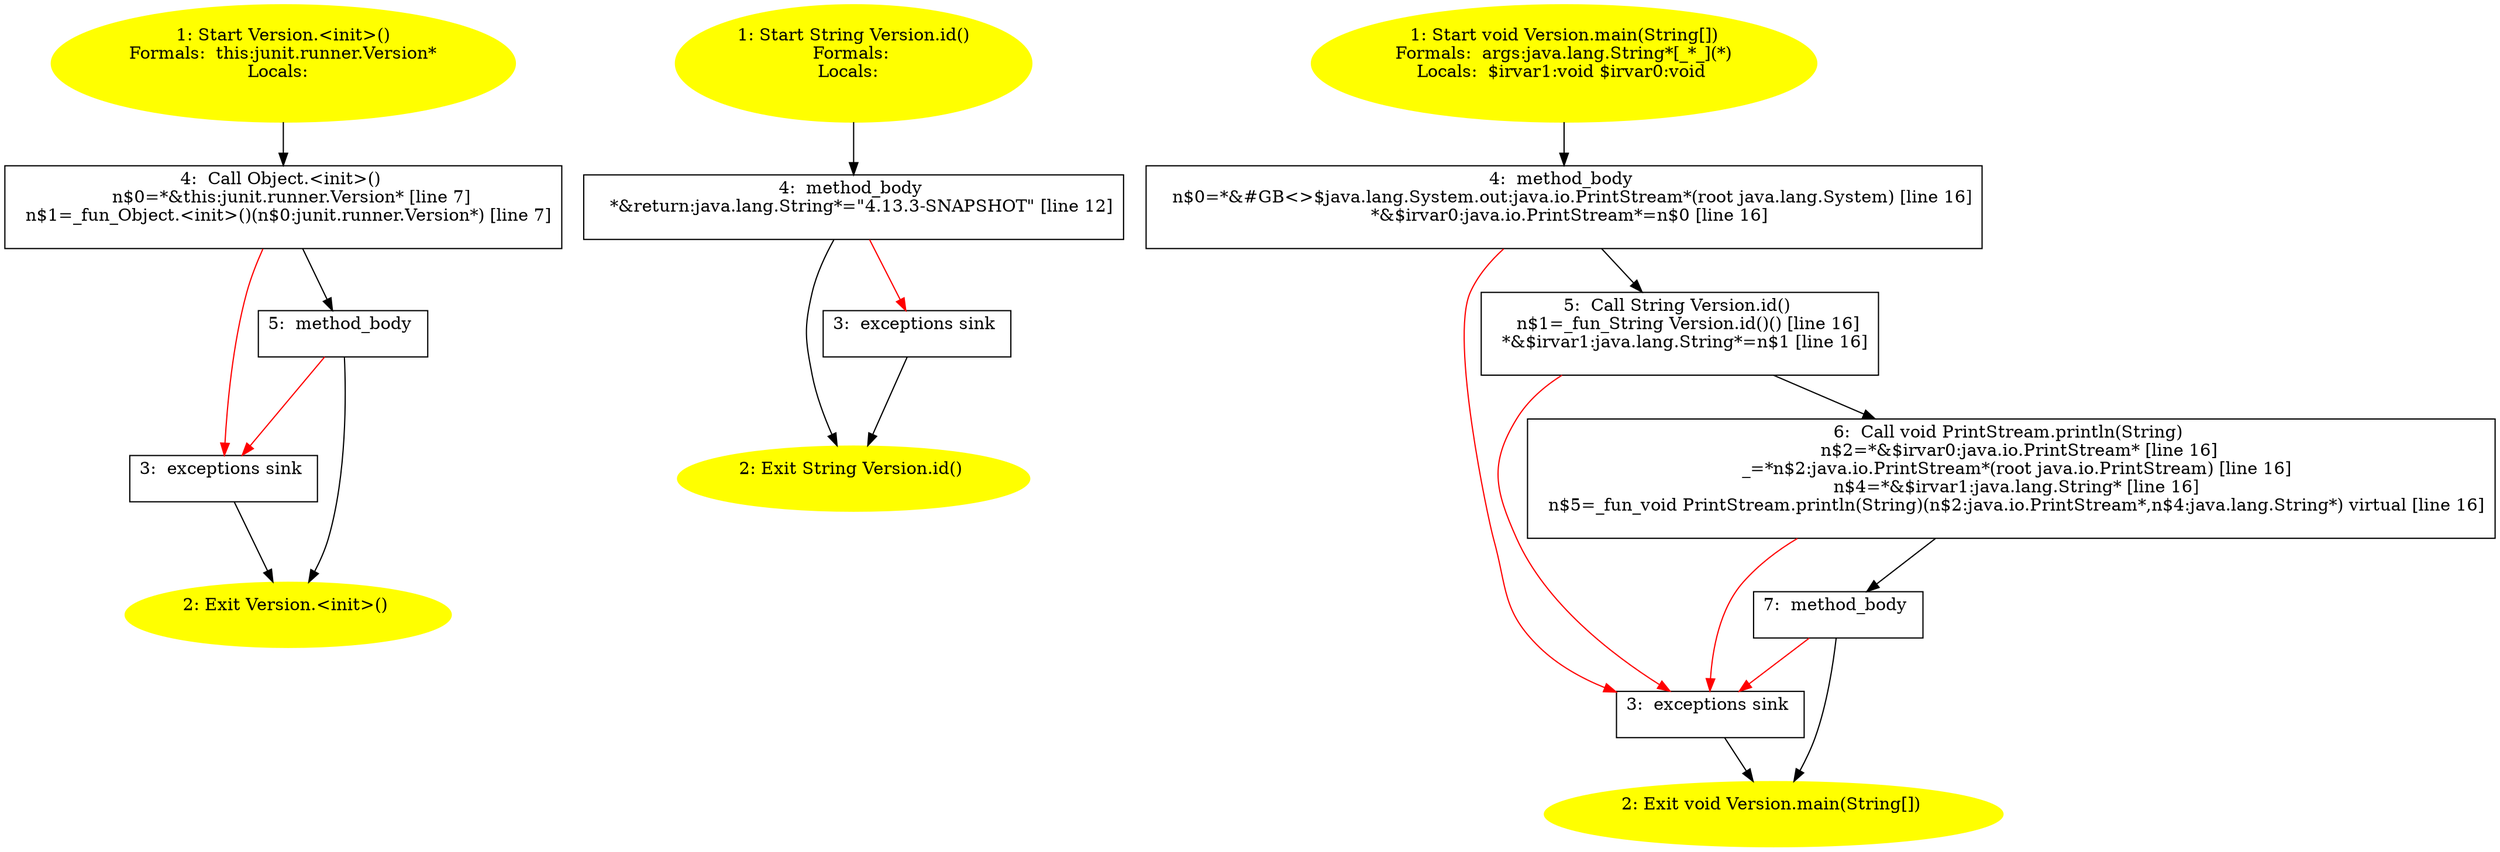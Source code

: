 /* @generated */
digraph cfg {
"junit.runner.Version.<init>().d8835264381966050eb51759c676a5c9_1" [label="1: Start Version.<init>()\nFormals:  this:junit.runner.Version*\nLocals:  \n  " color=yellow style=filled]
	

	 "junit.runner.Version.<init>().d8835264381966050eb51759c676a5c9_1" -> "junit.runner.Version.<init>().d8835264381966050eb51759c676a5c9_4" ;
"junit.runner.Version.<init>().d8835264381966050eb51759c676a5c9_2" [label="2: Exit Version.<init>() \n  " color=yellow style=filled]
	

"junit.runner.Version.<init>().d8835264381966050eb51759c676a5c9_3" [label="3:  exceptions sink \n  " shape="box"]
	

	 "junit.runner.Version.<init>().d8835264381966050eb51759c676a5c9_3" -> "junit.runner.Version.<init>().d8835264381966050eb51759c676a5c9_2" ;
"junit.runner.Version.<init>().d8835264381966050eb51759c676a5c9_4" [label="4:  Call Object.<init>() \n   n$0=*&this:junit.runner.Version* [line 7]\n  n$1=_fun_Object.<init>()(n$0:junit.runner.Version*) [line 7]\n " shape="box"]
	

	 "junit.runner.Version.<init>().d8835264381966050eb51759c676a5c9_4" -> "junit.runner.Version.<init>().d8835264381966050eb51759c676a5c9_5" ;
	 "junit.runner.Version.<init>().d8835264381966050eb51759c676a5c9_4" -> "junit.runner.Version.<init>().d8835264381966050eb51759c676a5c9_3" [color="red" ];
"junit.runner.Version.<init>().d8835264381966050eb51759c676a5c9_5" [label="5:  method_body \n  " shape="box"]
	

	 "junit.runner.Version.<init>().d8835264381966050eb51759c676a5c9_5" -> "junit.runner.Version.<init>().d8835264381966050eb51759c676a5c9_2" ;
	 "junit.runner.Version.<init>().d8835264381966050eb51759c676a5c9_5" -> "junit.runner.Version.<init>().d8835264381966050eb51759c676a5c9_3" [color="red" ];
"junit.runner.Version.id():java.lang.String.b316afeed078b822f2fdb75bcf78454a_1" [label="1: Start String Version.id()\nFormals: \nLocals:  \n  " color=yellow style=filled]
	

	 "junit.runner.Version.id():java.lang.String.b316afeed078b822f2fdb75bcf78454a_1" -> "junit.runner.Version.id():java.lang.String.b316afeed078b822f2fdb75bcf78454a_4" ;
"junit.runner.Version.id():java.lang.String.b316afeed078b822f2fdb75bcf78454a_2" [label="2: Exit String Version.id() \n  " color=yellow style=filled]
	

"junit.runner.Version.id():java.lang.String.b316afeed078b822f2fdb75bcf78454a_3" [label="3:  exceptions sink \n  " shape="box"]
	

	 "junit.runner.Version.id():java.lang.String.b316afeed078b822f2fdb75bcf78454a_3" -> "junit.runner.Version.id():java.lang.String.b316afeed078b822f2fdb75bcf78454a_2" ;
"junit.runner.Version.id():java.lang.String.b316afeed078b822f2fdb75bcf78454a_4" [label="4:  method_body \n   *&return:java.lang.String*=\"4.13.3-SNAPSHOT\" [line 12]\n " shape="box"]
	

	 "junit.runner.Version.id():java.lang.String.b316afeed078b822f2fdb75bcf78454a_4" -> "junit.runner.Version.id():java.lang.String.b316afeed078b822f2fdb75bcf78454a_2" ;
	 "junit.runner.Version.id():java.lang.String.b316afeed078b822f2fdb75bcf78454a_4" -> "junit.runner.Version.id():java.lang.String.b316afeed078b822f2fdb75bcf78454a_3" [color="red" ];
"junit.runner.Version.main(java.lang.String[]):void.5027fee1e0eccf56d9792b424db6f1e2_1" [label="1: Start void Version.main(String[])\nFormals:  args:java.lang.String*[_*_](*)\nLocals:  $irvar1:void $irvar0:void \n  " color=yellow style=filled]
	

	 "junit.runner.Version.main(java.lang.String[]):void.5027fee1e0eccf56d9792b424db6f1e2_1" -> "junit.runner.Version.main(java.lang.String[]):void.5027fee1e0eccf56d9792b424db6f1e2_4" ;
"junit.runner.Version.main(java.lang.String[]):void.5027fee1e0eccf56d9792b424db6f1e2_2" [label="2: Exit void Version.main(String[]) \n  " color=yellow style=filled]
	

"junit.runner.Version.main(java.lang.String[]):void.5027fee1e0eccf56d9792b424db6f1e2_3" [label="3:  exceptions sink \n  " shape="box"]
	

	 "junit.runner.Version.main(java.lang.String[]):void.5027fee1e0eccf56d9792b424db6f1e2_3" -> "junit.runner.Version.main(java.lang.String[]):void.5027fee1e0eccf56d9792b424db6f1e2_2" ;
"junit.runner.Version.main(java.lang.String[]):void.5027fee1e0eccf56d9792b424db6f1e2_4" [label="4:  method_body \n   n$0=*&#GB<>$java.lang.System.out:java.io.PrintStream*(root java.lang.System) [line 16]\n  *&$irvar0:java.io.PrintStream*=n$0 [line 16]\n " shape="box"]
	

	 "junit.runner.Version.main(java.lang.String[]):void.5027fee1e0eccf56d9792b424db6f1e2_4" -> "junit.runner.Version.main(java.lang.String[]):void.5027fee1e0eccf56d9792b424db6f1e2_5" ;
	 "junit.runner.Version.main(java.lang.String[]):void.5027fee1e0eccf56d9792b424db6f1e2_4" -> "junit.runner.Version.main(java.lang.String[]):void.5027fee1e0eccf56d9792b424db6f1e2_3" [color="red" ];
"junit.runner.Version.main(java.lang.String[]):void.5027fee1e0eccf56d9792b424db6f1e2_5" [label="5:  Call String Version.id() \n   n$1=_fun_String Version.id()() [line 16]\n  *&$irvar1:java.lang.String*=n$1 [line 16]\n " shape="box"]
	

	 "junit.runner.Version.main(java.lang.String[]):void.5027fee1e0eccf56d9792b424db6f1e2_5" -> "junit.runner.Version.main(java.lang.String[]):void.5027fee1e0eccf56d9792b424db6f1e2_6" ;
	 "junit.runner.Version.main(java.lang.String[]):void.5027fee1e0eccf56d9792b424db6f1e2_5" -> "junit.runner.Version.main(java.lang.String[]):void.5027fee1e0eccf56d9792b424db6f1e2_3" [color="red" ];
"junit.runner.Version.main(java.lang.String[]):void.5027fee1e0eccf56d9792b424db6f1e2_6" [label="6:  Call void PrintStream.println(String) \n   n$2=*&$irvar0:java.io.PrintStream* [line 16]\n  _=*n$2:java.io.PrintStream*(root java.io.PrintStream) [line 16]\n  n$4=*&$irvar1:java.lang.String* [line 16]\n  n$5=_fun_void PrintStream.println(String)(n$2:java.io.PrintStream*,n$4:java.lang.String*) virtual [line 16]\n " shape="box"]
	

	 "junit.runner.Version.main(java.lang.String[]):void.5027fee1e0eccf56d9792b424db6f1e2_6" -> "junit.runner.Version.main(java.lang.String[]):void.5027fee1e0eccf56d9792b424db6f1e2_7" ;
	 "junit.runner.Version.main(java.lang.String[]):void.5027fee1e0eccf56d9792b424db6f1e2_6" -> "junit.runner.Version.main(java.lang.String[]):void.5027fee1e0eccf56d9792b424db6f1e2_3" [color="red" ];
"junit.runner.Version.main(java.lang.String[]):void.5027fee1e0eccf56d9792b424db6f1e2_7" [label="7:  method_body \n  " shape="box"]
	

	 "junit.runner.Version.main(java.lang.String[]):void.5027fee1e0eccf56d9792b424db6f1e2_7" -> "junit.runner.Version.main(java.lang.String[]):void.5027fee1e0eccf56d9792b424db6f1e2_2" ;
	 "junit.runner.Version.main(java.lang.String[]):void.5027fee1e0eccf56d9792b424db6f1e2_7" -> "junit.runner.Version.main(java.lang.String[]):void.5027fee1e0eccf56d9792b424db6f1e2_3" [color="red" ];
}
